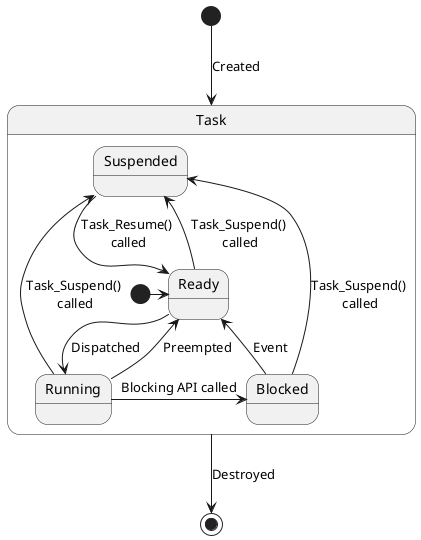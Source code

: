﻿
@startuml state machine diagram
skinparam {
    defaultFontName Ricty Diminished
    monochrome true
}

state Task {
    state Ready
    state Running
    state Blocked
    state Suspended

    [*] -> Ready
    Suspended --> Ready : Task_Resume()\n called
    Ready -> Suspended : Task_Suspend()\n called
    Blocked -up-> Ready : Event
    Blocked -up-> Suspended : Task_Suspend()\n called
    Ready --> Running : Dispatched
    Running -> Ready : Preempted
    Running -> Blocked : Blocking API called
    Running -> Suspended : Task_Suspend()\n called
}

[*] --> Task : Created
Task --> [*] : Destroyed
@enduml
